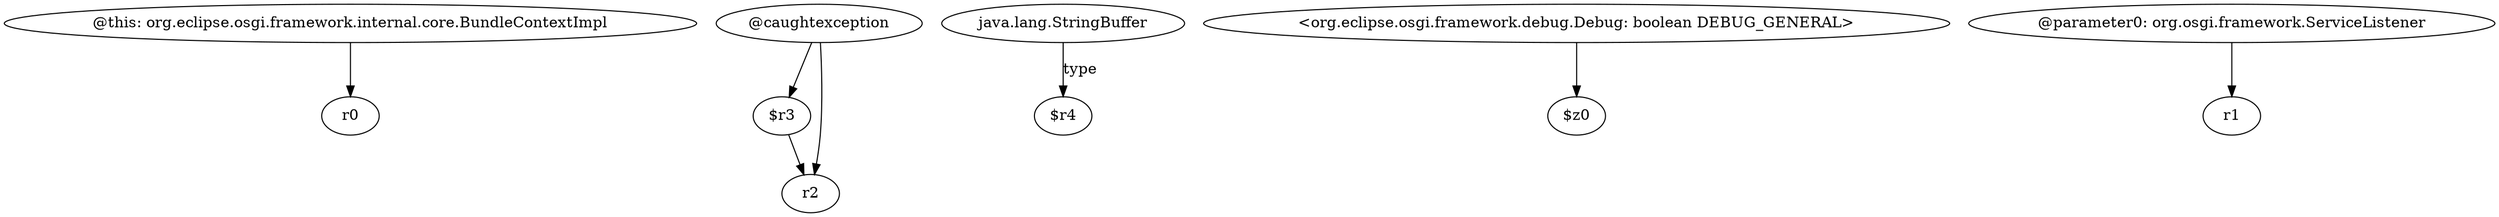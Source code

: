 digraph g {
0[label="@this: org.eclipse.osgi.framework.internal.core.BundleContextImpl"]
1[label="r0"]
0->1[label=""]
2[label="$r3"]
3[label="r2"]
2->3[label=""]
4[label="java.lang.StringBuffer"]
5[label="$r4"]
4->5[label="type"]
6[label="<org.eclipse.osgi.framework.debug.Debug: boolean DEBUG_GENERAL>"]
7[label="$z0"]
6->7[label=""]
8[label="@parameter0: org.osgi.framework.ServiceListener"]
9[label="r1"]
8->9[label=""]
10[label="@caughtexception"]
10->2[label=""]
10->3[label=""]
}
